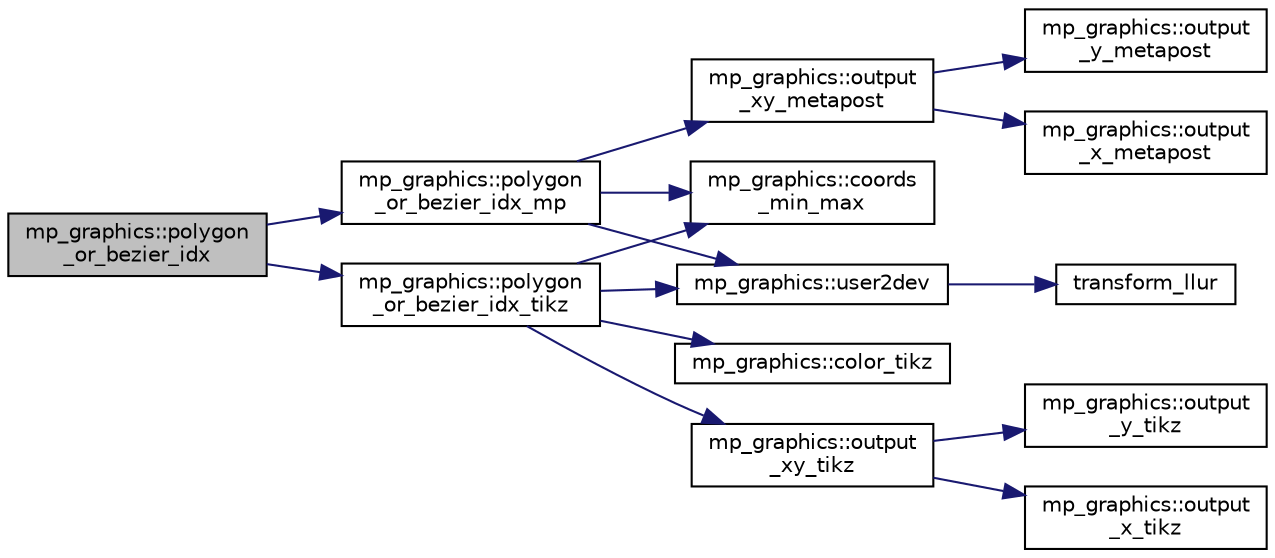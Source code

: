 digraph "mp_graphics::polygon_or_bezier_idx"
{
  edge [fontname="Helvetica",fontsize="10",labelfontname="Helvetica",labelfontsize="10"];
  node [fontname="Helvetica",fontsize="10",shape=record];
  rankdir="LR";
  Node6067 [label="mp_graphics::polygon\l_or_bezier_idx",height=0.2,width=0.4,color="black", fillcolor="grey75", style="filled", fontcolor="black"];
  Node6067 -> Node6068 [color="midnightblue",fontsize="10",style="solid",fontname="Helvetica"];
  Node6068 [label="mp_graphics::polygon\l_or_bezier_idx_mp",height=0.2,width=0.4,color="black", fillcolor="white", style="filled",URL="$da/d2c/classmp__graphics.html#ac1c736f6c02abd6df696eb949c3513ac"];
  Node6068 -> Node6069 [color="midnightblue",fontsize="10",style="solid",fontname="Helvetica"];
  Node6069 [label="mp_graphics::coords\l_min_max",height=0.2,width=0.4,color="black", fillcolor="white", style="filled",URL="$da/d2c/classmp__graphics.html#afa0af74da2afd1d00b2eeb5e25b4f596"];
  Node6068 -> Node6070 [color="midnightblue",fontsize="10",style="solid",fontname="Helvetica"];
  Node6070 [label="mp_graphics::user2dev",height=0.2,width=0.4,color="black", fillcolor="white", style="filled",URL="$da/d2c/classmp__graphics.html#af087f5f4b08c72f67f5e35cc312070fb"];
  Node6070 -> Node6071 [color="midnightblue",fontsize="10",style="solid",fontname="Helvetica"];
  Node6071 [label="transform_llur",height=0.2,width=0.4,color="black", fillcolor="white", style="filled",URL="$d9/d29/draw_8_c.html#af38b139f64e19404b9a944c7188d4aff"];
  Node6068 -> Node6072 [color="midnightblue",fontsize="10",style="solid",fontname="Helvetica"];
  Node6072 [label="mp_graphics::output\l_xy_metapost",height=0.2,width=0.4,color="black", fillcolor="white", style="filled",URL="$da/d2c/classmp__graphics.html#a564e7d2700489eed72ea865b3acc14db"];
  Node6072 -> Node6073 [color="midnightblue",fontsize="10",style="solid",fontname="Helvetica"];
  Node6073 [label="mp_graphics::output\l_x_metapost",height=0.2,width=0.4,color="black", fillcolor="white", style="filled",URL="$da/d2c/classmp__graphics.html#aee38beb59e940946cbb575cde90b9cfe"];
  Node6072 -> Node6074 [color="midnightblue",fontsize="10",style="solid",fontname="Helvetica"];
  Node6074 [label="mp_graphics::output\l_y_metapost",height=0.2,width=0.4,color="black", fillcolor="white", style="filled",URL="$da/d2c/classmp__graphics.html#a41c9d8463dc57fa97bb9a1e0577980b6"];
  Node6067 -> Node6075 [color="midnightblue",fontsize="10",style="solid",fontname="Helvetica"];
  Node6075 [label="mp_graphics::polygon\l_or_bezier_idx_tikz",height=0.2,width=0.4,color="black", fillcolor="white", style="filled",URL="$da/d2c/classmp__graphics.html#ae266ecef91f4cd8a6fd4054b17354370"];
  Node6075 -> Node6076 [color="midnightblue",fontsize="10",style="solid",fontname="Helvetica"];
  Node6076 [label="mp_graphics::color_tikz",height=0.2,width=0.4,color="black", fillcolor="white", style="filled",URL="$da/d2c/classmp__graphics.html#a55d0835caab08eaf3e409096bbb91d63"];
  Node6075 -> Node6069 [color="midnightblue",fontsize="10",style="solid",fontname="Helvetica"];
  Node6075 -> Node6070 [color="midnightblue",fontsize="10",style="solid",fontname="Helvetica"];
  Node6075 -> Node6077 [color="midnightblue",fontsize="10",style="solid",fontname="Helvetica"];
  Node6077 [label="mp_graphics::output\l_xy_tikz",height=0.2,width=0.4,color="black", fillcolor="white", style="filled",URL="$da/d2c/classmp__graphics.html#a640800bc67fec9ed441b27c71461e9c6"];
  Node6077 -> Node6078 [color="midnightblue",fontsize="10",style="solid",fontname="Helvetica"];
  Node6078 [label="mp_graphics::output\l_x_tikz",height=0.2,width=0.4,color="black", fillcolor="white", style="filled",URL="$da/d2c/classmp__graphics.html#a311d4fb1c32d1eb0faeee055bb8badee"];
  Node6077 -> Node6079 [color="midnightblue",fontsize="10",style="solid",fontname="Helvetica"];
  Node6079 [label="mp_graphics::output\l_y_tikz",height=0.2,width=0.4,color="black", fillcolor="white", style="filled",URL="$da/d2c/classmp__graphics.html#a0d6bddb89b4c58c82aa124dd003dda08"];
}
